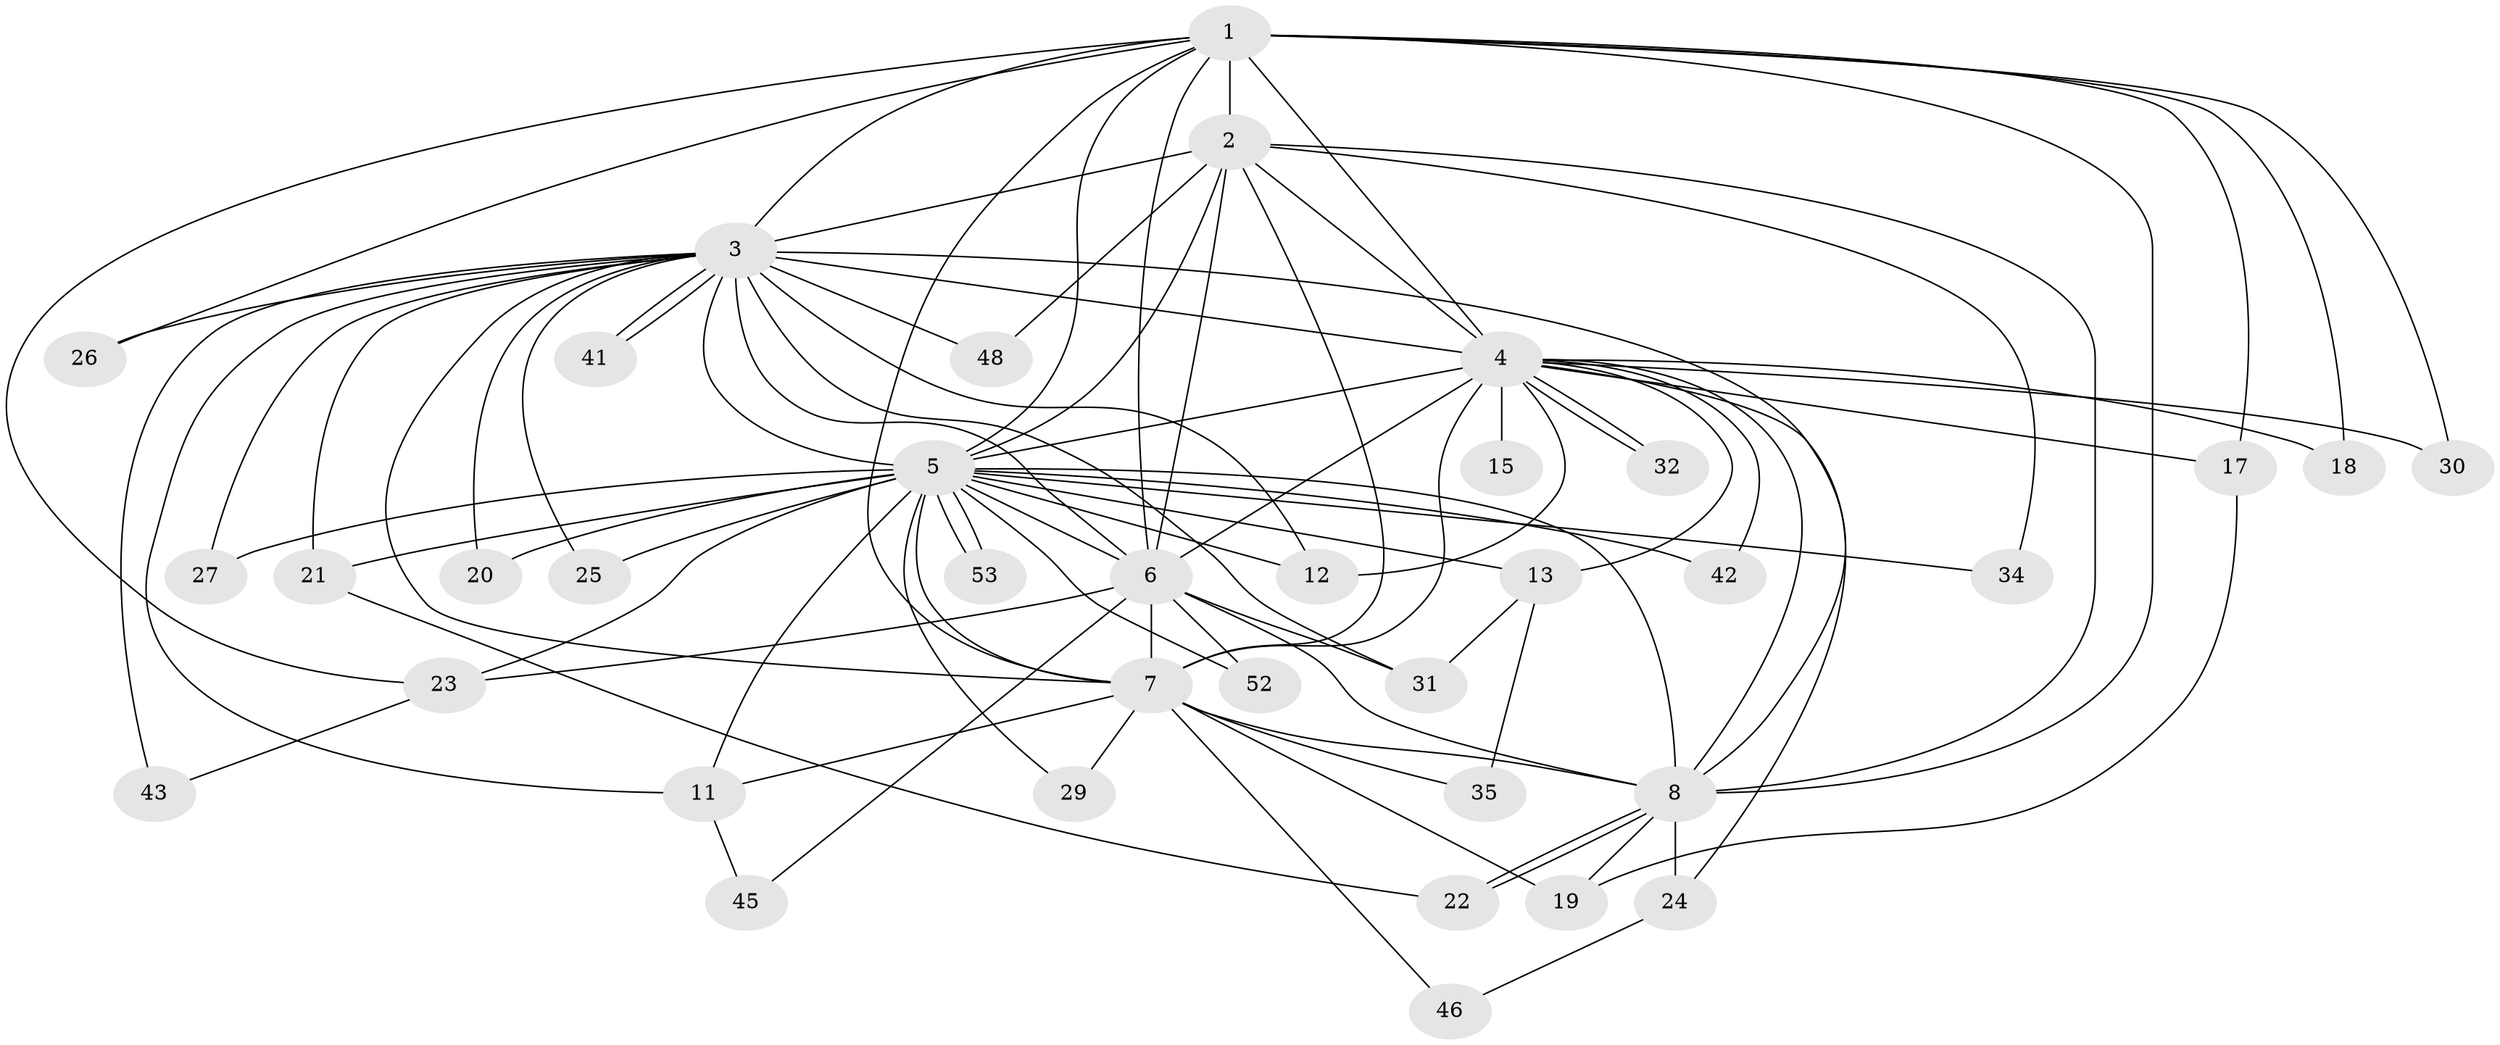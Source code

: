 // Generated by graph-tools (version 1.1) at 2025/23/03/03/25 07:23:42]
// undirected, 37 vertices, 91 edges
graph export_dot {
graph [start="1"]
  node [color=gray90,style=filled];
  1 [super="+9"];
  2 [super="+14"];
  3 [super="+47"];
  4 [super="+10"];
  5 [super="+38"];
  6 [super="+16"];
  7 [super="+39"];
  8;
  11 [super="+37"];
  12 [super="+49"];
  13 [super="+28"];
  15;
  17 [super="+36"];
  18;
  19 [super="+51"];
  20;
  21;
  22 [super="+33"];
  23 [super="+44"];
  24 [super="+54"];
  25 [super="+40"];
  26;
  27;
  29;
  30;
  31 [super="+50"];
  32;
  34;
  35;
  41;
  42;
  43;
  45;
  46;
  48;
  52;
  53;
  1 -- 2 [weight=2];
  1 -- 3 [weight=2];
  1 -- 4 [weight=4];
  1 -- 5 [weight=2];
  1 -- 6 [weight=2];
  1 -- 7 [weight=2];
  1 -- 8 [weight=2];
  1 -- 17;
  1 -- 30;
  1 -- 23;
  1 -- 18;
  1 -- 26;
  2 -- 3 [weight=3];
  2 -- 4 [weight=2];
  2 -- 5;
  2 -- 6;
  2 -- 7;
  2 -- 8;
  2 -- 48;
  2 -- 34;
  3 -- 4 [weight=2];
  3 -- 5;
  3 -- 6;
  3 -- 7;
  3 -- 8;
  3 -- 11;
  3 -- 12;
  3 -- 20;
  3 -- 21;
  3 -- 25;
  3 -- 26;
  3 -- 27;
  3 -- 41;
  3 -- 41;
  3 -- 43;
  3 -- 48;
  3 -- 31;
  4 -- 5 [weight=2];
  4 -- 6 [weight=2];
  4 -- 7 [weight=3];
  4 -- 8 [weight=2];
  4 -- 13 [weight=2];
  4 -- 15 [weight=2];
  4 -- 30;
  4 -- 32;
  4 -- 32;
  4 -- 42;
  4 -- 12;
  4 -- 17;
  4 -- 18;
  4 -- 24;
  5 -- 6;
  5 -- 7;
  5 -- 8 [weight=2];
  5 -- 11;
  5 -- 13;
  5 -- 20;
  5 -- 21;
  5 -- 23;
  5 -- 25 [weight=2];
  5 -- 27;
  5 -- 29;
  5 -- 34;
  5 -- 42;
  5 -- 52;
  5 -- 53;
  5 -- 53;
  5 -- 12;
  6 -- 7 [weight=2];
  6 -- 8;
  6 -- 23;
  6 -- 31;
  6 -- 45;
  6 -- 52;
  7 -- 8;
  7 -- 19 [weight=2];
  7 -- 29;
  7 -- 35;
  7 -- 46;
  7 -- 11;
  8 -- 19;
  8 -- 22;
  8 -- 22;
  8 -- 24 [weight=2];
  11 -- 45;
  13 -- 35;
  13 -- 31;
  17 -- 19;
  21 -- 22;
  23 -- 43;
  24 -- 46;
}
